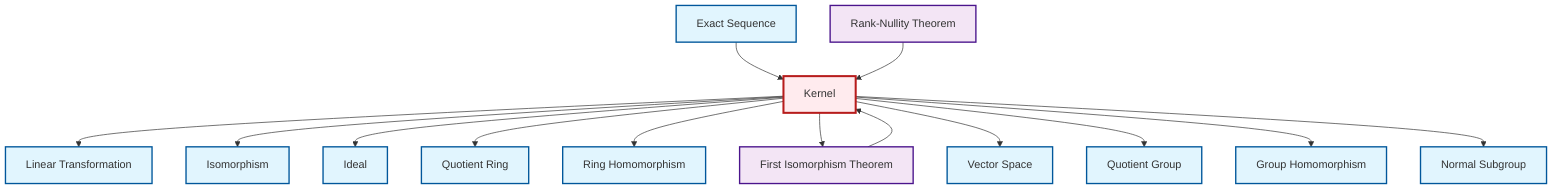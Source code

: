 graph TD
    classDef definition fill:#e1f5fe,stroke:#01579b,stroke-width:2px
    classDef theorem fill:#f3e5f5,stroke:#4a148c,stroke-width:2px
    classDef axiom fill:#fff3e0,stroke:#e65100,stroke-width:2px
    classDef example fill:#e8f5e9,stroke:#1b5e20,stroke-width:2px
    classDef current fill:#ffebee,stroke:#b71c1c,stroke-width:3px
    def-quotient-group["Quotient Group"]:::definition
    def-normal-subgroup["Normal Subgroup"]:::definition
    def-kernel["Kernel"]:::definition
    def-isomorphism["Isomorphism"]:::definition
    def-homomorphism["Group Homomorphism"]:::definition
    def-vector-space["Vector Space"]:::definition
    thm-first-isomorphism["First Isomorphism Theorem"]:::theorem
    def-linear-transformation["Linear Transformation"]:::definition
    def-quotient-ring["Quotient Ring"]:::definition
    def-ring-homomorphism["Ring Homomorphism"]:::definition
    thm-rank-nullity["Rank-Nullity Theorem"]:::theorem
    def-exact-sequence["Exact Sequence"]:::definition
    def-ideal["Ideal"]:::definition
    def-kernel --> def-linear-transformation
    def-kernel --> def-isomorphism
    def-kernel --> def-ideal
    def-kernel --> def-quotient-ring
    def-kernel --> def-ring-homomorphism
    def-kernel --> thm-first-isomorphism
    def-kernel --> def-vector-space
    def-exact-sequence --> def-kernel
    def-kernel --> def-quotient-group
    def-kernel --> def-homomorphism
    thm-first-isomorphism --> def-kernel
    def-kernel --> def-normal-subgroup
    thm-rank-nullity --> def-kernel
    class def-kernel current